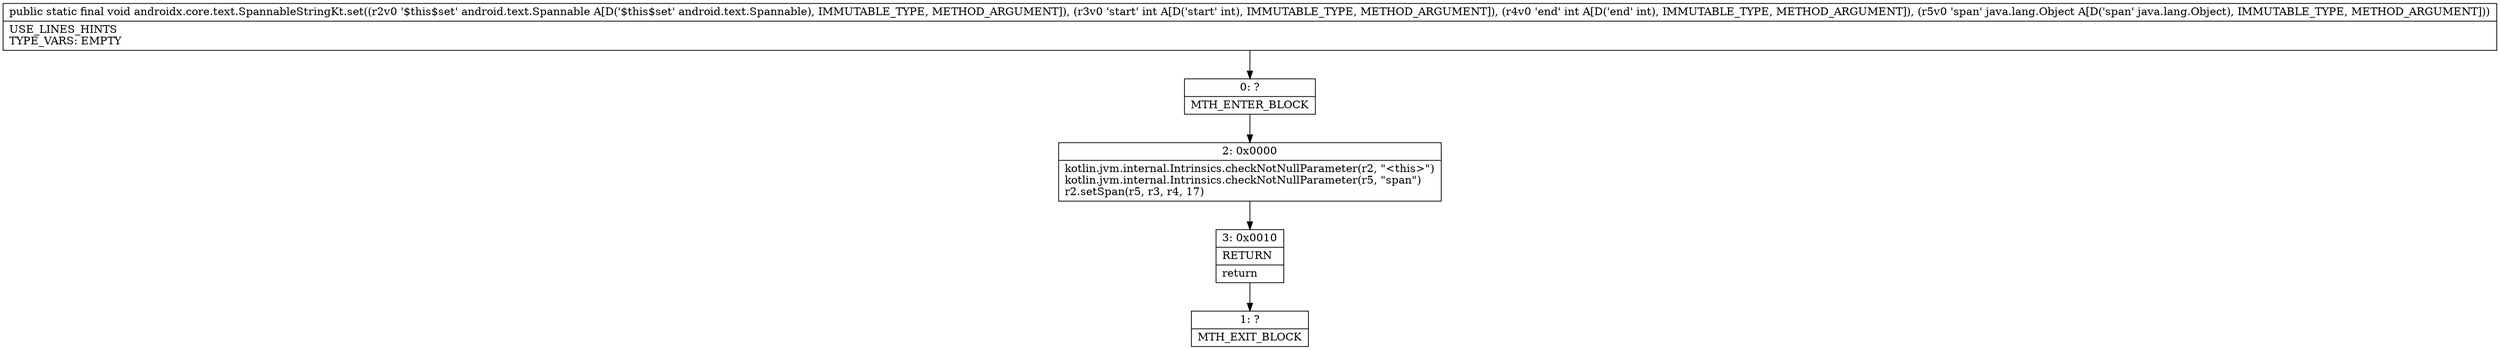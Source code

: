 digraph "CFG forandroidx.core.text.SpannableStringKt.set(Landroid\/text\/Spannable;IILjava\/lang\/Object;)V" {
Node_0 [shape=record,label="{0\:\ ?|MTH_ENTER_BLOCK\l}"];
Node_2 [shape=record,label="{2\:\ 0x0000|kotlin.jvm.internal.Intrinsics.checkNotNullParameter(r2, \"\<this\>\")\lkotlin.jvm.internal.Intrinsics.checkNotNullParameter(r5, \"span\")\lr2.setSpan(r5, r3, r4, 17)\l}"];
Node_3 [shape=record,label="{3\:\ 0x0010|RETURN\l|return\l}"];
Node_1 [shape=record,label="{1\:\ ?|MTH_EXIT_BLOCK\l}"];
MethodNode[shape=record,label="{public static final void androidx.core.text.SpannableStringKt.set((r2v0 '$this$set' android.text.Spannable A[D('$this$set' android.text.Spannable), IMMUTABLE_TYPE, METHOD_ARGUMENT]), (r3v0 'start' int A[D('start' int), IMMUTABLE_TYPE, METHOD_ARGUMENT]), (r4v0 'end' int A[D('end' int), IMMUTABLE_TYPE, METHOD_ARGUMENT]), (r5v0 'span' java.lang.Object A[D('span' java.lang.Object), IMMUTABLE_TYPE, METHOD_ARGUMENT]))  | USE_LINES_HINTS\lTYPE_VARS: EMPTY\l}"];
MethodNode -> Node_0;Node_0 -> Node_2;
Node_2 -> Node_3;
Node_3 -> Node_1;
}

